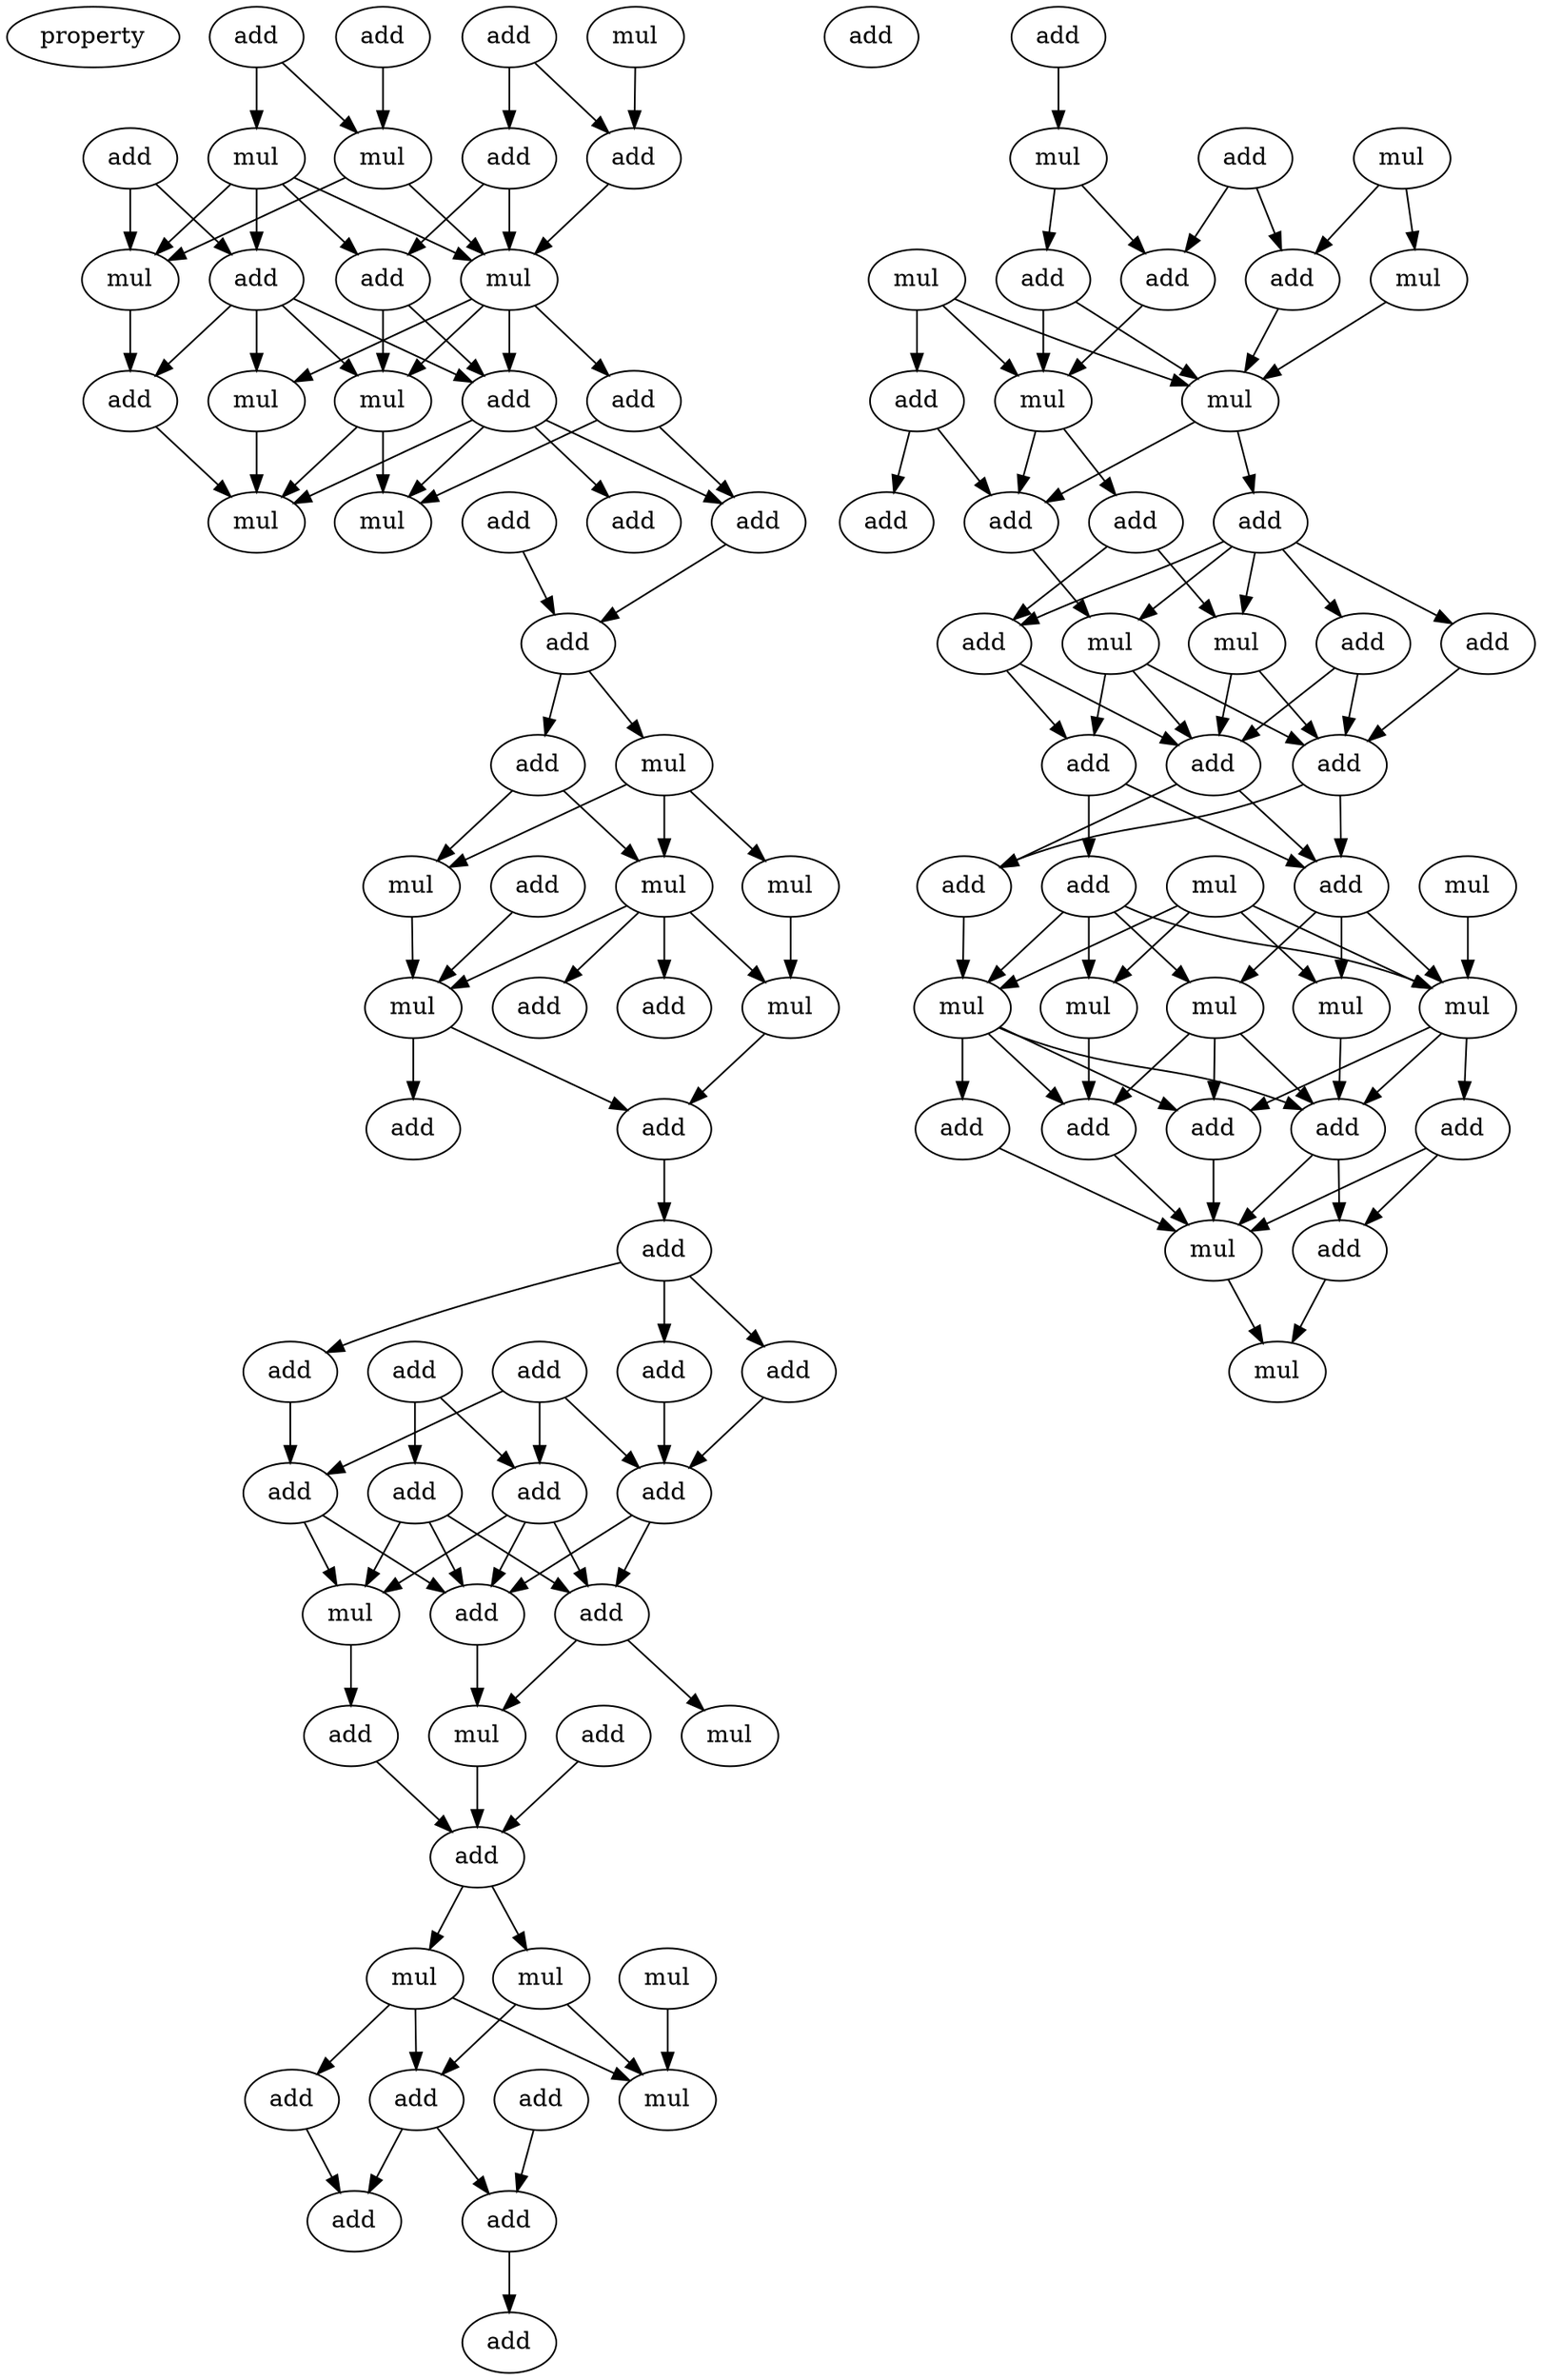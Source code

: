 digraph {
    node [fontcolor=black]
    property [mul=2,lf=1.8]
    0 [ label = add ];
    1 [ label = add ];
    2 [ label = add ];
    3 [ label = mul ];
    4 [ label = mul ];
    5 [ label = add ];
    6 [ label = add ];
    7 [ label = mul ];
    8 [ label = add ];
    9 [ label = add ];
    10 [ label = add ];
    11 [ label = mul ];
    12 [ label = mul ];
    13 [ label = mul ];
    14 [ label = add ];
    15 [ label = add ];
    16 [ label = add ];
    17 [ label = mul ];
    18 [ label = add ];
    19 [ label = mul ];
    20 [ label = add ];
    21 [ label = mul ];
    22 [ label = add ];
    23 [ label = add ];
    24 [ label = add ];
    25 [ label = mul ];
    26 [ label = mul ];
    27 [ label = mul ];
    28 [ label = add ];
    29 [ label = mul ];
    30 [ label = add ];
    31 [ label = add ];
    32 [ label = mul ];
    33 [ label = mul ];
    34 [ label = add ];
    35 [ label = add ];
    36 [ label = add ];
    37 [ label = add ];
    38 [ label = add ];
    39 [ label = add ];
    40 [ label = add ];
    41 [ label = add ];
    42 [ label = add ];
    43 [ label = add ];
    44 [ label = add ];
    45 [ label = add ];
    46 [ label = mul ];
    47 [ label = add ];
    48 [ label = add ];
    49 [ label = mul ];
    50 [ label = add ];
    51 [ label = add ];
    52 [ label = mul ];
    53 [ label = add ];
    54 [ label = mul ];
    55 [ label = mul ];
    56 [ label = mul ];
    57 [ label = add ];
    58 [ label = mul ];
    59 [ label = add ];
    60 [ label = add ];
    61 [ label = add ];
    62 [ label = add ];
    63 [ label = add ];
    64 [ label = add ];
    65 [ label = add ];
    66 [ label = add ];
    67 [ label = mul ];
    68 [ label = mul ];
    69 [ label = mul ];
    70 [ label = add ];
    71 [ label = add ];
    72 [ label = mul ];
    73 [ label = add ];
    74 [ label = mul ];
    75 [ label = mul ];
    76 [ label = add ];
    77 [ label = add ];
    78 [ label = add ];
    79 [ label = add ];
    80 [ label = add ];
    81 [ label = mul ];
    82 [ label = add ];
    83 [ label = mul ];
    84 [ label = add ];
    85 [ label = add ];
    86 [ label = add ];
    87 [ label = add ];
    88 [ label = add ];
    89 [ label = mul ];
    90 [ label = add ];
    91 [ label = mul ];
    92 [ label = add ];
    93 [ label = add ];
    94 [ label = mul ];
    95 [ label = mul ];
    96 [ label = mul ];
    97 [ label = mul ];
    98 [ label = mul ];
    99 [ label = add ];
    100 [ label = add ];
    101 [ label = add ];
    102 [ label = add ];
    103 [ label = add ];
    104 [ label = mul ];
    105 [ label = add ];
    106 [ label = mul ];
    0 -> 4 [ name = 0 ];
    1 -> 4 [ name = 1 ];
    1 -> 7 [ name = 2 ];
    2 -> 6 [ name = 3 ];
    2 -> 8 [ name = 4 ];
    3 -> 8 [ name = 5 ];
    4 -> 11 [ name = 6 ];
    4 -> 12 [ name = 7 ];
    5 -> 9 [ name = 8 ];
    5 -> 12 [ name = 9 ];
    6 -> 10 [ name = 10 ];
    6 -> 11 [ name = 11 ];
    7 -> 9 [ name = 12 ];
    7 -> 10 [ name = 13 ];
    7 -> 11 [ name = 14 ];
    7 -> 12 [ name = 15 ];
    8 -> 11 [ name = 16 ];
    9 -> 13 [ name = 17 ];
    9 -> 14 [ name = 18 ];
    9 -> 15 [ name = 19 ];
    9 -> 17 [ name = 20 ];
    10 -> 15 [ name = 21 ];
    10 -> 17 [ name = 22 ];
    11 -> 13 [ name = 23 ];
    11 -> 15 [ name = 24 ];
    11 -> 16 [ name = 25 ];
    11 -> 17 [ name = 26 ];
    12 -> 14 [ name = 27 ];
    13 -> 19 [ name = 28 ];
    14 -> 19 [ name = 29 ];
    15 -> 19 [ name = 30 ];
    15 -> 20 [ name = 31 ];
    15 -> 21 [ name = 32 ];
    15 -> 22 [ name = 33 ];
    16 -> 20 [ name = 34 ];
    16 -> 21 [ name = 35 ];
    17 -> 19 [ name = 36 ];
    17 -> 21 [ name = 37 ];
    18 -> 23 [ name = 38 ];
    20 -> 23 [ name = 39 ];
    23 -> 24 [ name = 40 ];
    23 -> 25 [ name = 41 ];
    24 -> 26 [ name = 42 ];
    24 -> 27 [ name = 43 ];
    25 -> 26 [ name = 44 ];
    25 -> 27 [ name = 45 ];
    25 -> 29 [ name = 46 ];
    26 -> 32 [ name = 47 ];
    27 -> 30 [ name = 48 ];
    27 -> 31 [ name = 49 ];
    27 -> 32 [ name = 50 ];
    27 -> 33 [ name = 51 ];
    28 -> 32 [ name = 52 ];
    29 -> 33 [ name = 53 ];
    32 -> 34 [ name = 54 ];
    32 -> 35 [ name = 55 ];
    33 -> 35 [ name = 56 ];
    35 -> 36 [ name = 57 ];
    36 -> 38 [ name = 58 ];
    36 -> 40 [ name = 59 ];
    36 -> 41 [ name = 60 ];
    37 -> 42 [ name = 61 ];
    37 -> 44 [ name = 62 ];
    37 -> 45 [ name = 63 ];
    38 -> 44 [ name = 64 ];
    39 -> 42 [ name = 65 ];
    39 -> 43 [ name = 66 ];
    40 -> 44 [ name = 67 ];
    41 -> 45 [ name = 68 ];
    42 -> 46 [ name = 69 ];
    42 -> 47 [ name = 70 ];
    42 -> 48 [ name = 71 ];
    43 -> 46 [ name = 72 ];
    43 -> 47 [ name = 73 ];
    43 -> 48 [ name = 74 ];
    44 -> 47 [ name = 75 ];
    44 -> 48 [ name = 76 ];
    45 -> 46 [ name = 77 ];
    45 -> 47 [ name = 78 ];
    46 -> 51 [ name = 79 ];
    47 -> 49 [ name = 80 ];
    48 -> 49 [ name = 81 ];
    48 -> 52 [ name = 82 ];
    49 -> 53 [ name = 83 ];
    50 -> 53 [ name = 84 ];
    51 -> 53 [ name = 85 ];
    53 -> 54 [ name = 86 ];
    53 -> 55 [ name = 87 ];
    54 -> 57 [ name = 88 ];
    54 -> 58 [ name = 89 ];
    54 -> 59 [ name = 90 ];
    55 -> 58 [ name = 91 ];
    55 -> 59 [ name = 92 ];
    56 -> 58 [ name = 93 ];
    57 -> 61 [ name = 94 ];
    59 -> 61 [ name = 95 ];
    59 -> 62 [ name = 96 ];
    60 -> 62 [ name = 97 ];
    62 -> 64 [ name = 98 ];
    65 -> 68 [ name = 99 ];
    66 -> 71 [ name = 100 ];
    66 -> 73 [ name = 101 ];
    67 -> 69 [ name = 102 ];
    67 -> 71 [ name = 103 ];
    68 -> 70 [ name = 104 ];
    68 -> 73 [ name = 105 ];
    69 -> 75 [ name = 106 ];
    70 -> 74 [ name = 107 ];
    70 -> 75 [ name = 108 ];
    71 -> 75 [ name = 109 ];
    72 -> 74 [ name = 110 ];
    72 -> 75 [ name = 111 ];
    72 -> 76 [ name = 112 ];
    73 -> 74 [ name = 113 ];
    74 -> 77 [ name = 114 ];
    74 -> 80 [ name = 115 ];
    75 -> 78 [ name = 116 ];
    75 -> 80 [ name = 117 ];
    76 -> 79 [ name = 118 ];
    76 -> 80 [ name = 119 ];
    77 -> 83 [ name = 120 ];
    77 -> 84 [ name = 121 ];
    78 -> 81 [ name = 122 ];
    78 -> 82 [ name = 123 ];
    78 -> 83 [ name = 124 ];
    78 -> 84 [ name = 125 ];
    78 -> 85 [ name = 126 ];
    80 -> 81 [ name = 127 ];
    81 -> 86 [ name = 128 ];
    81 -> 87 [ name = 129 ];
    81 -> 88 [ name = 130 ];
    82 -> 87 [ name = 131 ];
    82 -> 88 [ name = 132 ];
    83 -> 87 [ name = 133 ];
    83 -> 88 [ name = 134 ];
    84 -> 86 [ name = 135 ];
    84 -> 87 [ name = 136 ];
    85 -> 88 [ name = 137 ];
    86 -> 90 [ name = 138 ];
    86 -> 93 [ name = 139 ];
    87 -> 92 [ name = 140 ];
    87 -> 93 [ name = 141 ];
    88 -> 92 [ name = 142 ];
    88 -> 93 [ name = 143 ];
    89 -> 94 [ name = 144 ];
    89 -> 95 [ name = 145 ];
    89 -> 96 [ name = 146 ];
    89 -> 98 [ name = 147 ];
    90 -> 94 [ name = 148 ];
    90 -> 95 [ name = 149 ];
    90 -> 96 [ name = 150 ];
    90 -> 97 [ name = 151 ];
    91 -> 95 [ name = 152 ];
    92 -> 94 [ name = 153 ];
    93 -> 95 [ name = 154 ];
    93 -> 97 [ name = 155 ];
    93 -> 98 [ name = 156 ];
    94 -> 99 [ name = 157 ];
    94 -> 100 [ name = 158 ];
    94 -> 102 [ name = 159 ];
    94 -> 103 [ name = 160 ];
    95 -> 100 [ name = 161 ];
    95 -> 101 [ name = 162 ];
    95 -> 103 [ name = 163 ];
    96 -> 99 [ name = 164 ];
    97 -> 99 [ name = 165 ];
    97 -> 100 [ name = 166 ];
    97 -> 103 [ name = 167 ];
    98 -> 100 [ name = 168 ];
    99 -> 104 [ name = 169 ];
    100 -> 104 [ name = 170 ];
    100 -> 105 [ name = 171 ];
    101 -> 104 [ name = 172 ];
    101 -> 105 [ name = 173 ];
    102 -> 104 [ name = 174 ];
    103 -> 104 [ name = 175 ];
    104 -> 106 [ name = 176 ];
    105 -> 106 [ name = 177 ];
}

